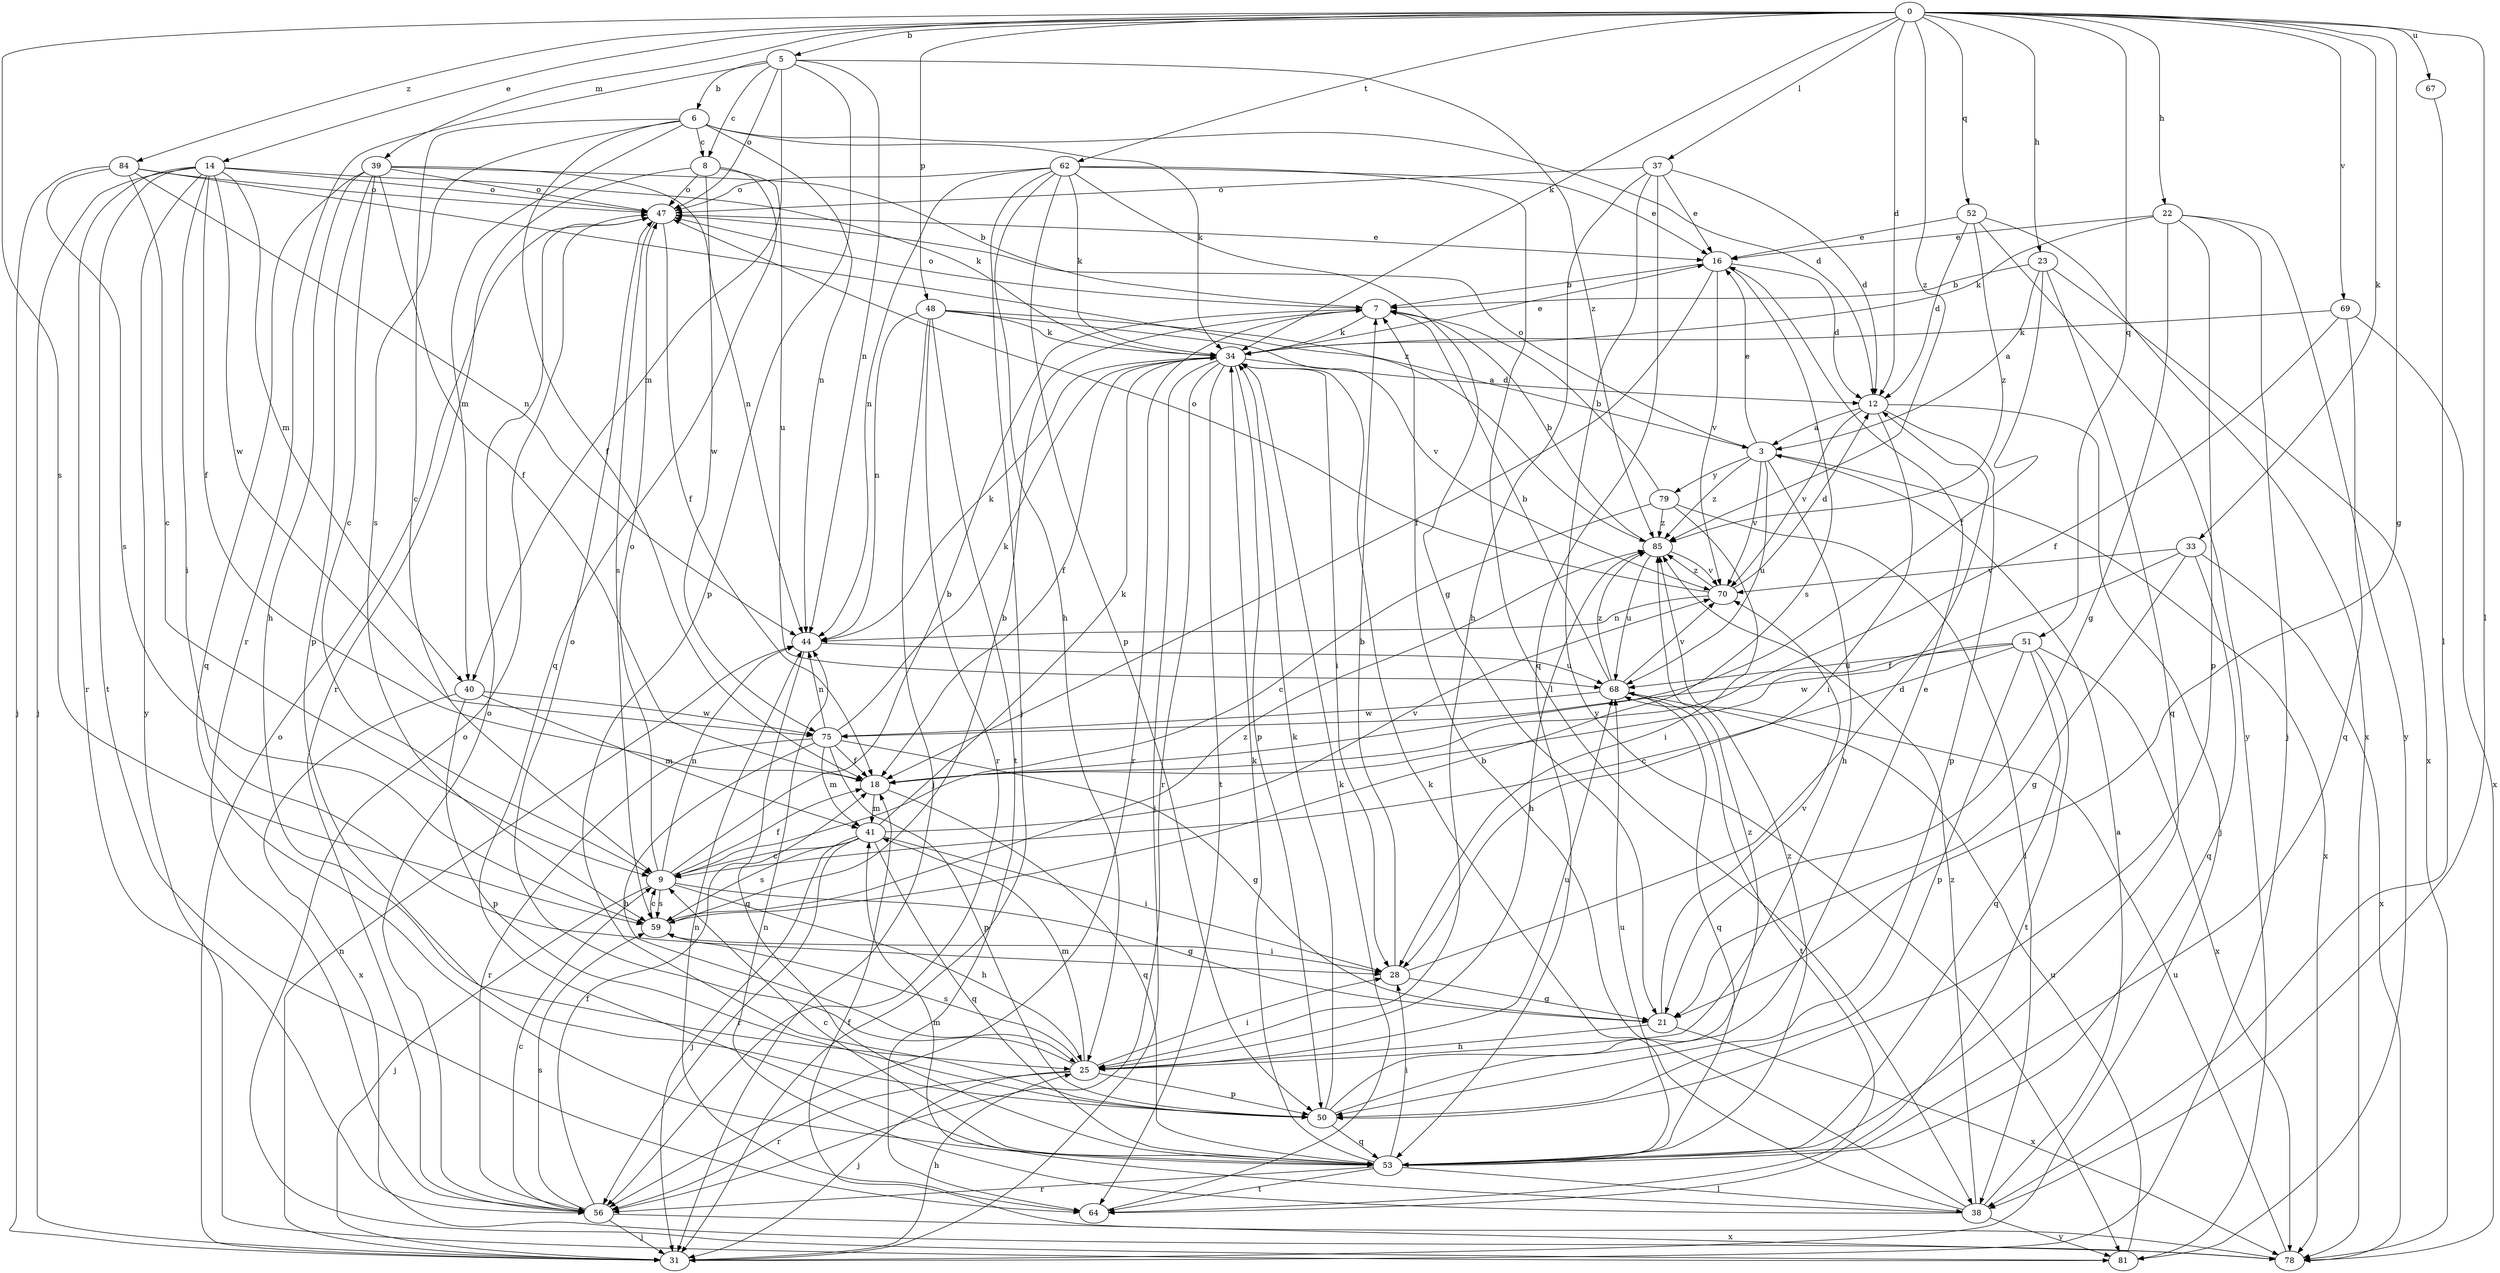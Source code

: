 strict digraph  {
0;
3;
5;
6;
7;
8;
9;
12;
14;
16;
18;
21;
22;
23;
25;
28;
31;
33;
34;
37;
38;
39;
40;
41;
44;
47;
48;
50;
51;
52;
53;
56;
59;
62;
64;
67;
68;
69;
70;
75;
78;
79;
81;
84;
85;
0 -> 5  [label=b];
0 -> 12  [label=d];
0 -> 14  [label=e];
0 -> 21  [label=g];
0 -> 22  [label=h];
0 -> 23  [label=h];
0 -> 33  [label=k];
0 -> 34  [label=k];
0 -> 37  [label=l];
0 -> 38  [label=l];
0 -> 39  [label=m];
0 -> 48  [label=p];
0 -> 51  [label=q];
0 -> 52  [label=q];
0 -> 59  [label=s];
0 -> 62  [label=t];
0 -> 67  [label=u];
0 -> 69  [label=v];
0 -> 84  [label=z];
0 -> 85  [label=z];
3 -> 16  [label=e];
3 -> 25  [label=h];
3 -> 47  [label=o];
3 -> 68  [label=u];
3 -> 70  [label=v];
3 -> 78  [label=x];
3 -> 79  [label=y];
3 -> 85  [label=z];
5 -> 6  [label=b];
5 -> 8  [label=c];
5 -> 40  [label=m];
5 -> 44  [label=n];
5 -> 47  [label=o];
5 -> 50  [label=p];
5 -> 56  [label=r];
5 -> 85  [label=z];
6 -> 8  [label=c];
6 -> 9  [label=c];
6 -> 12  [label=d];
6 -> 18  [label=f];
6 -> 34  [label=k];
6 -> 40  [label=m];
6 -> 44  [label=n];
6 -> 59  [label=s];
7 -> 34  [label=k];
7 -> 47  [label=o];
7 -> 56  [label=r];
8 -> 47  [label=o];
8 -> 53  [label=q];
8 -> 56  [label=r];
8 -> 68  [label=u];
8 -> 75  [label=w];
9 -> 7  [label=b];
9 -> 18  [label=f];
9 -> 21  [label=g];
9 -> 25  [label=h];
9 -> 31  [label=j];
9 -> 44  [label=n];
9 -> 47  [label=o];
9 -> 59  [label=s];
12 -> 3  [label=a];
12 -> 28  [label=i];
12 -> 31  [label=j];
12 -> 50  [label=p];
12 -> 70  [label=v];
14 -> 18  [label=f];
14 -> 28  [label=i];
14 -> 31  [label=j];
14 -> 34  [label=k];
14 -> 40  [label=m];
14 -> 47  [label=o];
14 -> 56  [label=r];
14 -> 64  [label=t];
14 -> 75  [label=w];
14 -> 81  [label=y];
16 -> 7  [label=b];
16 -> 12  [label=d];
16 -> 18  [label=f];
16 -> 59  [label=s];
16 -> 70  [label=v];
18 -> 41  [label=m];
18 -> 53  [label=q];
21 -> 25  [label=h];
21 -> 70  [label=v];
21 -> 78  [label=x];
22 -> 16  [label=e];
22 -> 21  [label=g];
22 -> 31  [label=j];
22 -> 34  [label=k];
22 -> 50  [label=p];
22 -> 81  [label=y];
23 -> 3  [label=a];
23 -> 7  [label=b];
23 -> 18  [label=f];
23 -> 53  [label=q];
23 -> 78  [label=x];
25 -> 28  [label=i];
25 -> 31  [label=j];
25 -> 41  [label=m];
25 -> 47  [label=o];
25 -> 50  [label=p];
25 -> 56  [label=r];
25 -> 59  [label=s];
25 -> 68  [label=u];
28 -> 7  [label=b];
28 -> 12  [label=d];
28 -> 21  [label=g];
31 -> 25  [label=h];
31 -> 44  [label=n];
31 -> 47  [label=o];
33 -> 18  [label=f];
33 -> 21  [label=g];
33 -> 53  [label=q];
33 -> 70  [label=v];
33 -> 78  [label=x];
34 -> 12  [label=d];
34 -> 16  [label=e];
34 -> 18  [label=f];
34 -> 28  [label=i];
34 -> 31  [label=j];
34 -> 50  [label=p];
34 -> 56  [label=r];
34 -> 64  [label=t];
37 -> 12  [label=d];
37 -> 16  [label=e];
37 -> 25  [label=h];
37 -> 47  [label=o];
37 -> 53  [label=q];
37 -> 81  [label=y];
38 -> 3  [label=a];
38 -> 7  [label=b];
38 -> 34  [label=k];
38 -> 41  [label=m];
38 -> 44  [label=n];
38 -> 81  [label=y];
38 -> 85  [label=z];
39 -> 7  [label=b];
39 -> 9  [label=c];
39 -> 18  [label=f];
39 -> 25  [label=h];
39 -> 44  [label=n];
39 -> 47  [label=o];
39 -> 50  [label=p];
39 -> 53  [label=q];
40 -> 41  [label=m];
40 -> 50  [label=p];
40 -> 75  [label=w];
40 -> 78  [label=x];
41 -> 9  [label=c];
41 -> 28  [label=i];
41 -> 31  [label=j];
41 -> 34  [label=k];
41 -> 53  [label=q];
41 -> 56  [label=r];
41 -> 59  [label=s];
41 -> 70  [label=v];
44 -> 34  [label=k];
44 -> 53  [label=q];
44 -> 68  [label=u];
47 -> 16  [label=e];
47 -> 18  [label=f];
47 -> 59  [label=s];
48 -> 3  [label=a];
48 -> 31  [label=j];
48 -> 34  [label=k];
48 -> 44  [label=n];
48 -> 56  [label=r];
48 -> 64  [label=t];
48 -> 70  [label=v];
50 -> 16  [label=e];
50 -> 34  [label=k];
50 -> 53  [label=q];
50 -> 85  [label=z];
51 -> 9  [label=c];
51 -> 50  [label=p];
51 -> 53  [label=q];
51 -> 64  [label=t];
51 -> 68  [label=u];
51 -> 75  [label=w];
51 -> 78  [label=x];
52 -> 12  [label=d];
52 -> 16  [label=e];
52 -> 78  [label=x];
52 -> 81  [label=y];
52 -> 85  [label=z];
53 -> 9  [label=c];
53 -> 28  [label=i];
53 -> 34  [label=k];
53 -> 38  [label=l];
53 -> 56  [label=r];
53 -> 64  [label=t];
53 -> 68  [label=u];
53 -> 85  [label=z];
56 -> 9  [label=c];
56 -> 18  [label=f];
56 -> 31  [label=j];
56 -> 47  [label=o];
56 -> 59  [label=s];
56 -> 78  [label=x];
59 -> 7  [label=b];
59 -> 9  [label=c];
59 -> 28  [label=i];
59 -> 85  [label=z];
62 -> 16  [label=e];
62 -> 21  [label=g];
62 -> 25  [label=h];
62 -> 31  [label=j];
62 -> 34  [label=k];
62 -> 38  [label=l];
62 -> 44  [label=n];
62 -> 47  [label=o];
62 -> 50  [label=p];
64 -> 34  [label=k];
64 -> 44  [label=n];
67 -> 38  [label=l];
68 -> 7  [label=b];
68 -> 53  [label=q];
68 -> 64  [label=t];
68 -> 70  [label=v];
68 -> 75  [label=w];
68 -> 85  [label=z];
69 -> 18  [label=f];
69 -> 34  [label=k];
69 -> 53  [label=q];
69 -> 78  [label=x];
70 -> 12  [label=d];
70 -> 44  [label=n];
70 -> 47  [label=o];
70 -> 85  [label=z];
75 -> 18  [label=f];
75 -> 21  [label=g];
75 -> 25  [label=h];
75 -> 34  [label=k];
75 -> 41  [label=m];
75 -> 44  [label=n];
75 -> 50  [label=p];
75 -> 56  [label=r];
78 -> 18  [label=f];
78 -> 68  [label=u];
79 -> 7  [label=b];
79 -> 9  [label=c];
79 -> 28  [label=i];
79 -> 38  [label=l];
79 -> 85  [label=z];
81 -> 47  [label=o];
81 -> 68  [label=u];
84 -> 9  [label=c];
84 -> 31  [label=j];
84 -> 44  [label=n];
84 -> 47  [label=o];
84 -> 59  [label=s];
84 -> 85  [label=z];
85 -> 7  [label=b];
85 -> 25  [label=h];
85 -> 68  [label=u];
85 -> 70  [label=v];
}
